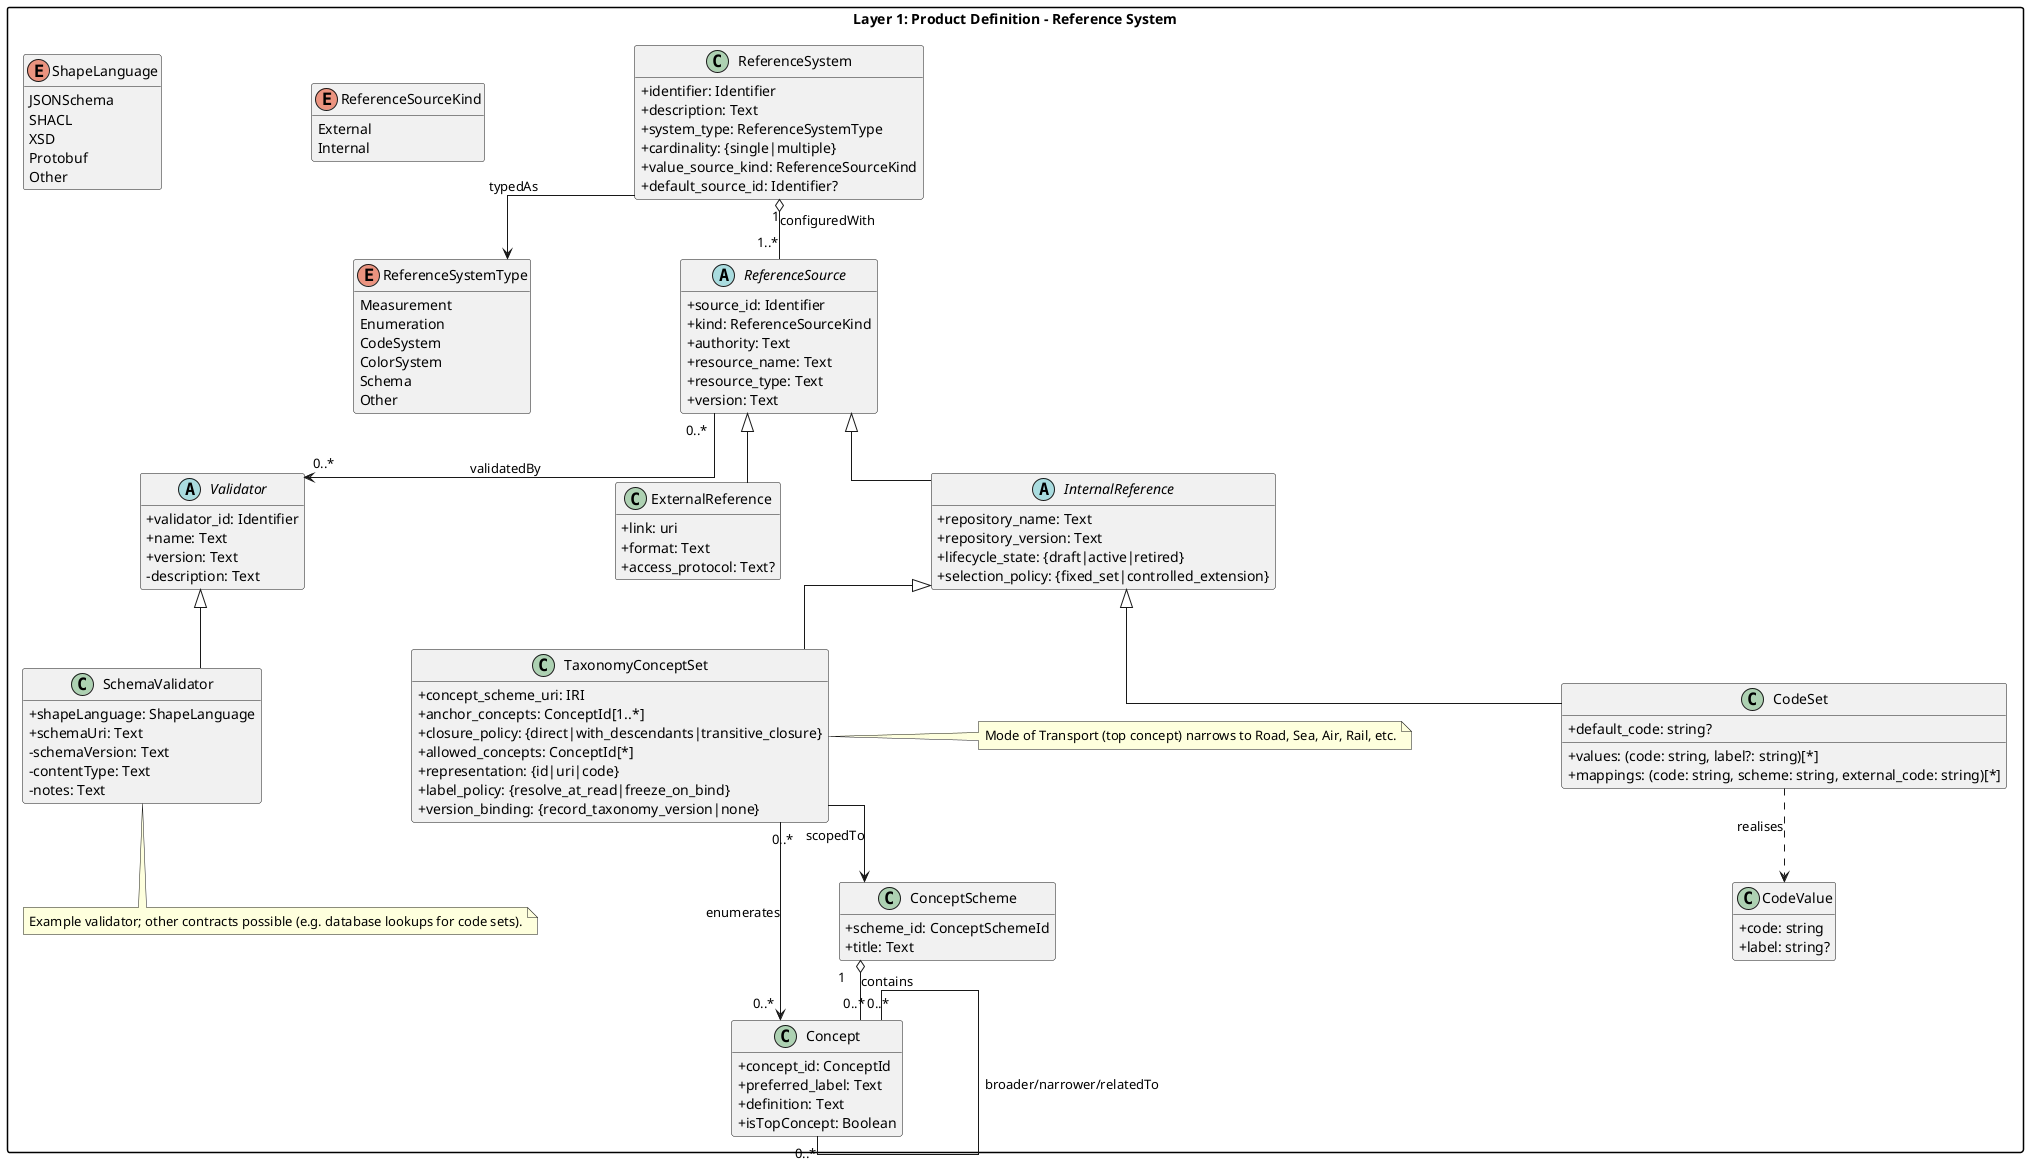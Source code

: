 @startuml Figure 8: Reference System
' title ReferenceSystem – with System Type and Dual Source (External/Internal)

skinparam classAttributeIconSize 0
skinparam linetype ortho
skinparam PackageStyle rectangle
skinparam PackageTitleAlignment center
skinparam nodesep 150
hide empty members

/'
Reference systems are not part of the assets transported but shall be part of the agreement negotiations; the concrete
implementation is then up to the individual parties. The feature values and extended product information assets only reference
a common id to a well defined reference system which is implemented on both ends. The requirement is
that the data receiver can validate the data for syntactic and semantic (where possible) correctness.
'/ 

package "Layer 1: Product Definition - Reference System" {

' === Reference System Core ===
class ReferenceSystem {
  +identifier: Identifier
  +description: Text
  +system_type: ReferenceSystemType
  +cardinality: {single|multiple}
  +value_source_kind: ReferenceSourceKind
  +default_source_id: Identifier?
}

enum ReferenceSystemType {
  Measurement
  Enumeration
  CodeSystem
  ColorSystem
  Schema
  Other
}

enum ReferenceSourceKind {
  External
  Internal
}

ReferenceSystem "1" o-- "1..*" ReferenceSource : configuredWith

' === Reference Source Base & Validation ===
abstract class ReferenceSource {
  +source_id: Identifier
  +kind: ReferenceSourceKind
  +authority: Text
  +resource_name: Text
  +resource_type: Text
  +version: Text
}

abstract class Validator {
  +validator_id: Identifier
  +name: Text
  +version: Text
  -description: Text
}

enum ShapeLanguage {
  JSONSchema
  SHACL
  XSD
  Protobuf
  Other
}

class SchemaValidator extends Validator {
  +shapeLanguage: ShapeLanguage
  +schemaUri: Text
  -schemaVersion: Text
  -contentType: Text
  -notes: Text
}

note bottom of SchemaValidator
Example validator; other contracts possible (e.g. database lookups for code sets).
end note

ReferenceSource "0..*" --> "0..*" Validator : validatedBy

' === Reference Source Specialisations ===
class ExternalReference {
  +link: uri
  +format: Text
  +access_protocol: Text?
}

abstract class InternalReference {
  +repository_name: Text
  +repository_version: Text
  +lifecycle_state: {draft|active|retired}
  +selection_policy: {fixed_set|controlled_extension}
}

ReferenceSource <|-- ExternalReference
ReferenceSource <|-- InternalReference

' === Internal Enumeration Repositories ===
class TaxonomyConceptSet {
  +concept_scheme_uri: IRI
  +anchor_concepts: ConceptId[1..*]
  +closure_policy: {direct|with_descendants|transitive_closure}
  +allowed_concepts: ConceptId[*]
  +representation: {id|uri|code}
  +label_policy: {resolve_at_read|freeze_on_bind}
  +version_binding: {record_taxonomy_version|none}
}

class ConceptScheme {
  +scheme_id: ConceptSchemeId
  +title: Text
}

class Concept {
  +concept_id: ConceptId
  +preferred_label: Text
  +definition: Text
  +isTopConcept: Boolean
}

ConceptScheme "1" o-- "0..*" Concept : contains
Concept "0..*" -right- "0..*" Concept : broader/narrower/relatedTo
TaxonomyConceptSet --> ConceptScheme : scopedTo
TaxonomyConceptSet "0..*" --> "0..*" Concept : enumerates

note right of TaxonomyConceptSet
Mode of Transport (top concept) narrows to Road, Sea, Air, Rail, etc.
end note

class CodeSet {
  +values: (code: string, label?: string)[*]
  +mappings: (code: string, scheme: string, external_code: string)[*]
  +default_code: string?
}

class CodeValue {
  +code: string
  +label: string?
}

InternalReference <|-- TaxonomyConceptSet
InternalReference <|-- CodeSet
CodeSet ..> CodeValue : realises

ReferenceSystem --> ReferenceSystemType : typedAs

}

@enduml
